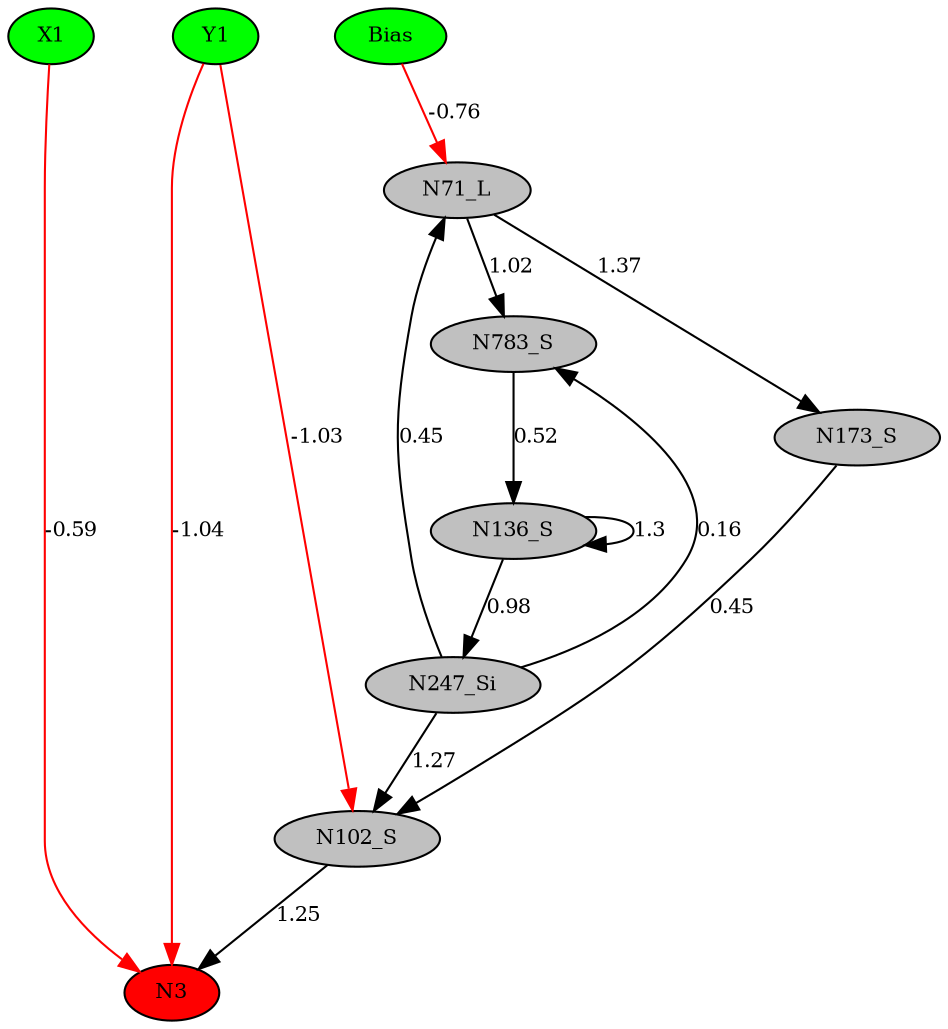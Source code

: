digraph g { 
N0 [shape=ellipse, label=Bias,fontsize=10,height=0.1,width=0.1,style=filled,fillcolor=green]
N1[shape=ellipse label=X1,fontsize=10,height=0.1,width=0.1,style=filled,fillcolor=green]
N2[shape=ellipse label=Y1,fontsize=10,height=0.1,width=0.1,style=filled,fillcolor=green]
N3[shape=ellipse,fontsize = 10, height = 0.1, width = 0.1, style = filled, fillcolor = red]
N71[shape=ellipse, label=N71_L,fontsize=10,height=0.1,width=0.1,style=filled,fillcolor=gray]
N102[shape=ellipse, label=N102_S,fontsize=10,height=0.1,width=0.1,style=filled,fillcolor=gray]
N136[shape=ellipse, label=N136_S,fontsize=10,height=0.1,width=0.1,style=filled,fillcolor=gray]
N173[shape=ellipse, label=N173_S,fontsize=10,height=0.1,width=0.1,style=filled,fillcolor=gray]
N247[shape=ellipse, label=N247_Si,fontsize=10,height=0.1,width=0.1,style=filled,fillcolor=gray]
N783[shape=ellipse, label=N783_S,fontsize=10,height=0.1,width=0.1,style=filled,fillcolor=gray]
N1 -> N3 [color=red] [arrowType=inv][ label=-0.59,fontsize=10]
N2 -> N3 [color=red] [arrowType=inv][ label=-1.04,fontsize=10]
N0 -> N71 [color=red] [arrowType=inv][ label=-0.76,fontsize=10]
N102 -> N3 [color=black] [ label=1.25,fontsize=10]
N2 -> N102 [color=red] [arrowType=inv][ label=-1.03,fontsize=10]
N71 -> N173 [color=black] [ label=1.37,fontsize=10]
N173 -> N102 [color=black] [ label=0.45,fontsize=10]
N136 -> N247 [color=black] [ label=0.98,fontsize=10]
N247 -> N102 [color=black] [ label=1.27,fontsize=10]
N136 -> N136 [color=black] [ label=1.3,fontsize=10]
N71 -> N783 [color=black] [ label=1.02,fontsize=10]
N783 -> N136 [color=black] [ label=0.52,fontsize=10]
N247 -> N71 [color=black] [ label=0.45,fontsize=10]
N247 -> N783 [color=black] [ label=0.16,fontsize=10]
 { rank=same; 
N3
 } 
 { rank=same; 
N1 ->N2 ->N0 [style=invis]
 } 
}
